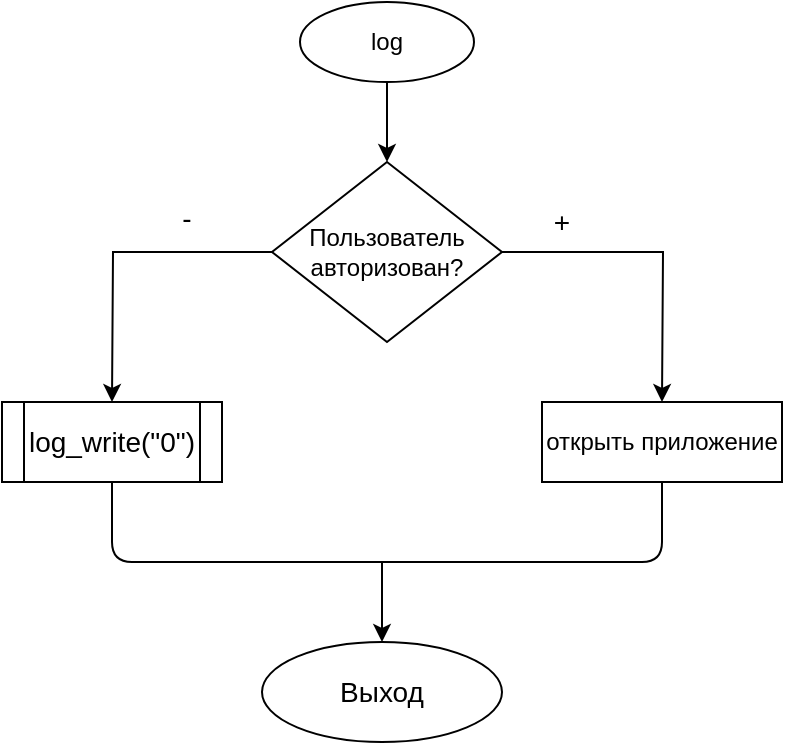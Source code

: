 <mxfile version="12.2.0" type="device" pages="1"><diagram id="ype9jadIfqNqDhQqBLQT" name="Страница 1"><mxGraphModel dx="1024" dy="485" grid="1" gridSize="10" guides="1" tooltips="1" connect="1" arrows="1" fold="1" page="1" pageScale="1" pageWidth="827" pageHeight="1169" math="0" shadow="0"><root><mxCell id="0"/><mxCell id="1" parent="0"/><mxCell id="0PYkEDup9aAO3Qwm6Vtt-3" style="edgeStyle=orthogonalEdgeStyle;rounded=0;orthogonalLoop=1;jettySize=auto;html=1;exitX=0.5;exitY=1;exitDx=0;exitDy=0;entryX=0.5;entryY=0;entryDx=0;entryDy=0;" edge="1" parent="1" source="0PYkEDup9aAO3Qwm6Vtt-1" target="0PYkEDup9aAO3Qwm6Vtt-2"><mxGeometry relative="1" as="geometry"/></mxCell><mxCell id="0PYkEDup9aAO3Qwm6Vtt-1" value="log" style="ellipse;whiteSpace=wrap;html=1;" vertex="1" parent="1"><mxGeometry x="359" y="40" width="87" height="40" as="geometry"/></mxCell><mxCell id="0PYkEDup9aAO3Qwm6Vtt-5" value="" style="edgeStyle=orthogonalEdgeStyle;rounded=0;orthogonalLoop=1;jettySize=auto;html=1;" edge="1" parent="1" source="0PYkEDup9aAO3Qwm6Vtt-2"><mxGeometry relative="1" as="geometry"><mxPoint x="540" y="240" as="targetPoint"/></mxGeometry></mxCell><mxCell id="0PYkEDup9aAO3Qwm6Vtt-7" value="" style="edgeStyle=orthogonalEdgeStyle;rounded=0;orthogonalLoop=1;jettySize=auto;html=1;" edge="1" parent="1" source="0PYkEDup9aAO3Qwm6Vtt-2"><mxGeometry relative="1" as="geometry"><mxPoint x="265" y="240" as="targetPoint"/></mxGeometry></mxCell><mxCell id="0PYkEDup9aAO3Qwm6Vtt-2" value="Пользователь авторизован?" style="rhombus;whiteSpace=wrap;html=1;" vertex="1" parent="1"><mxGeometry x="345" y="120" width="115" height="90" as="geometry"/></mxCell><mxCell id="0PYkEDup9aAO3Qwm6Vtt-8" value="+" style="text;html=1;strokeColor=none;fillColor=none;align=center;verticalAlign=middle;whiteSpace=wrap;rounded=0;fontSize=14;" vertex="1" parent="1"><mxGeometry x="470" y="140" width="40" height="20" as="geometry"/></mxCell><mxCell id="0PYkEDup9aAO3Qwm6Vtt-9" value="открыть приложение" style="rounded=0;whiteSpace=wrap;html=1;" vertex="1" parent="1"><mxGeometry x="480" y="240" width="120" height="40" as="geometry"/></mxCell><mxCell id="0PYkEDup9aAO3Qwm6Vtt-12" value="" style="endArrow=none;html=1;entryX=1;entryY=0.5;entryDx=0;entryDy=0;exitX=0.5;exitY=1;exitDx=0;exitDy=0;" edge="1" parent="1" source="0PYkEDup9aAO3Qwm6Vtt-9"><mxGeometry width="50" height="50" relative="1" as="geometry"><mxPoint x="260" y="360" as="sourcePoint"/><mxPoint x="265" y="280" as="targetPoint"/><Array as="points"><mxPoint x="540" y="320"/><mxPoint x="265" y="320"/></Array></mxGeometry></mxCell><mxCell id="0PYkEDup9aAO3Qwm6Vtt-14" value="-" style="text;html=1;strokeColor=none;fillColor=none;align=center;verticalAlign=middle;whiteSpace=wrap;rounded=0;fontSize=14;" vertex="1" parent="1"><mxGeometry x="280" y="135" width="45" height="25" as="geometry"/></mxCell><mxCell id="0PYkEDup9aAO3Qwm6Vtt-17" value="" style="endArrow=classic;html=1;fontSize=14;" edge="1" parent="1"><mxGeometry width="50" height="50" relative="1" as="geometry"><mxPoint x="400" y="320" as="sourcePoint"/><mxPoint x="400" y="360" as="targetPoint"/></mxGeometry></mxCell><mxCell id="0PYkEDup9aAO3Qwm6Vtt-18" value="Выход" style="ellipse;whiteSpace=wrap;html=1;fontSize=14;" vertex="1" parent="1"><mxGeometry x="340" y="360" width="120" height="50" as="geometry"/></mxCell><mxCell id="0PYkEDup9aAO3Qwm6Vtt-19" value="log_write(&quot;0&quot;)" style="shape=process;whiteSpace=wrap;html=1;backgroundOutline=1;fontSize=14;" vertex="1" parent="1"><mxGeometry x="210" y="240" width="110" height="40" as="geometry"/></mxCell></root></mxGraphModel></diagram></mxfile>